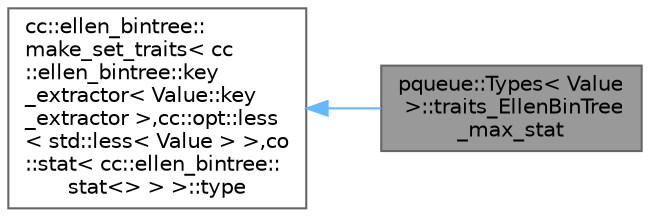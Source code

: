 digraph "pqueue::Types&lt; Value &gt;::traits_EllenBinTree_max_stat"
{
 // LATEX_PDF_SIZE
  bgcolor="transparent";
  edge [fontname=Helvetica,fontsize=10,labelfontname=Helvetica,labelfontsize=10];
  node [fontname=Helvetica,fontsize=10,shape=box,height=0.2,width=0.4];
  rankdir="LR";
  Node1 [id="Node000001",label="pqueue::Types\< Value\l \>::traits_EllenBinTree\l_max_stat",height=0.2,width=0.4,color="gray40", fillcolor="grey60", style="filled", fontcolor="black",tooltip=" "];
  Node2 -> Node1 [id="edge1_Node000001_Node000002",dir="back",color="steelblue1",style="solid",tooltip=" "];
  Node2 [id="Node000002",label="cc::ellen_bintree::\lmake_set_traits\< cc\l::ellen_bintree::key\l_extractor\< Value::key\l_extractor \>,cc::opt::less\l\< std::less\< Value \> \>,co\l::stat\< cc::ellen_bintree::\lstat\<\> \> \>::type",height=0.2,width=0.4,color="gray40", fillcolor="white", style="filled",tooltip=" "];
}
